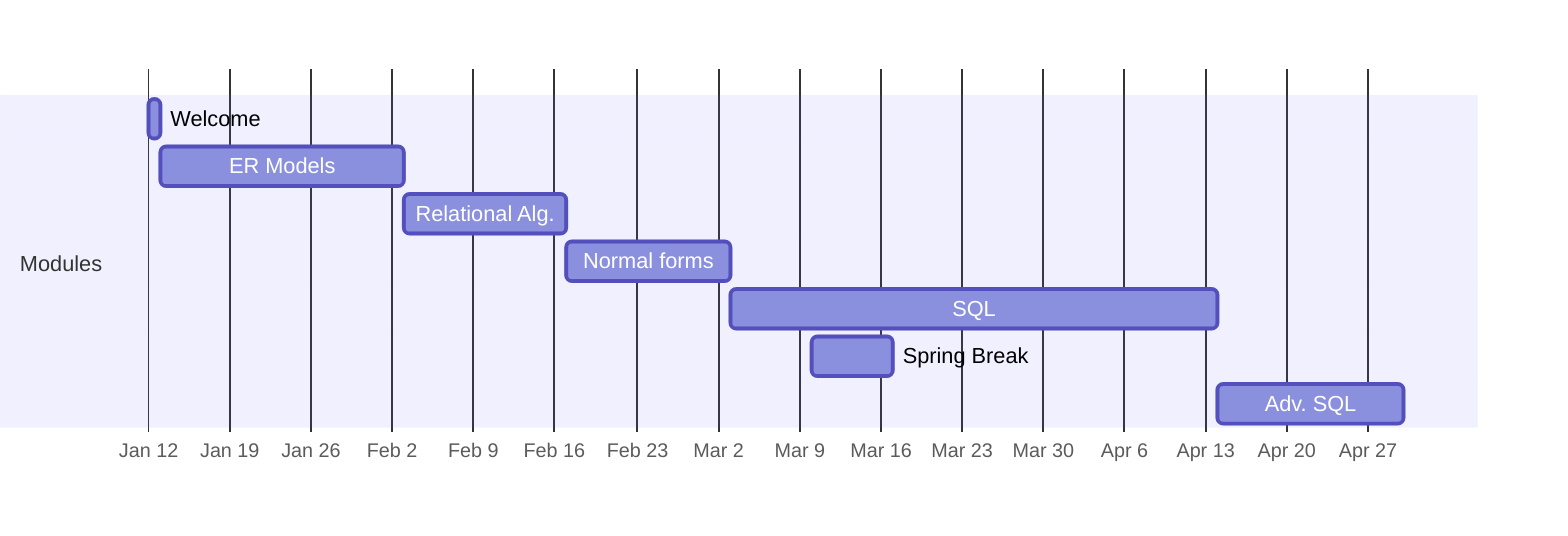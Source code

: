 gantt
    dateFormat YYYY-MM-DD
    axisFormat %b %e
    todayMarker stroke-width:7px,stroke:#FFB300,opacity:0.5

    section Modules
    Welcome : m0, 2025-01-12, 2025-01-13
    ER Models : m1, 2025-01-13, 2025-02-03
    Relational Alg. : m2, 2025-02-03, 2025-02-17
    Normal forms : m3, 2025-02-17, 2025-03-03
    SQL : m4, 2025-03-03, 2025-04-14
    Spring Break : m5, 2025-03-10, 2025-03-17
    Adv. SQL : m6, 2025-04-14, 2025-04-30